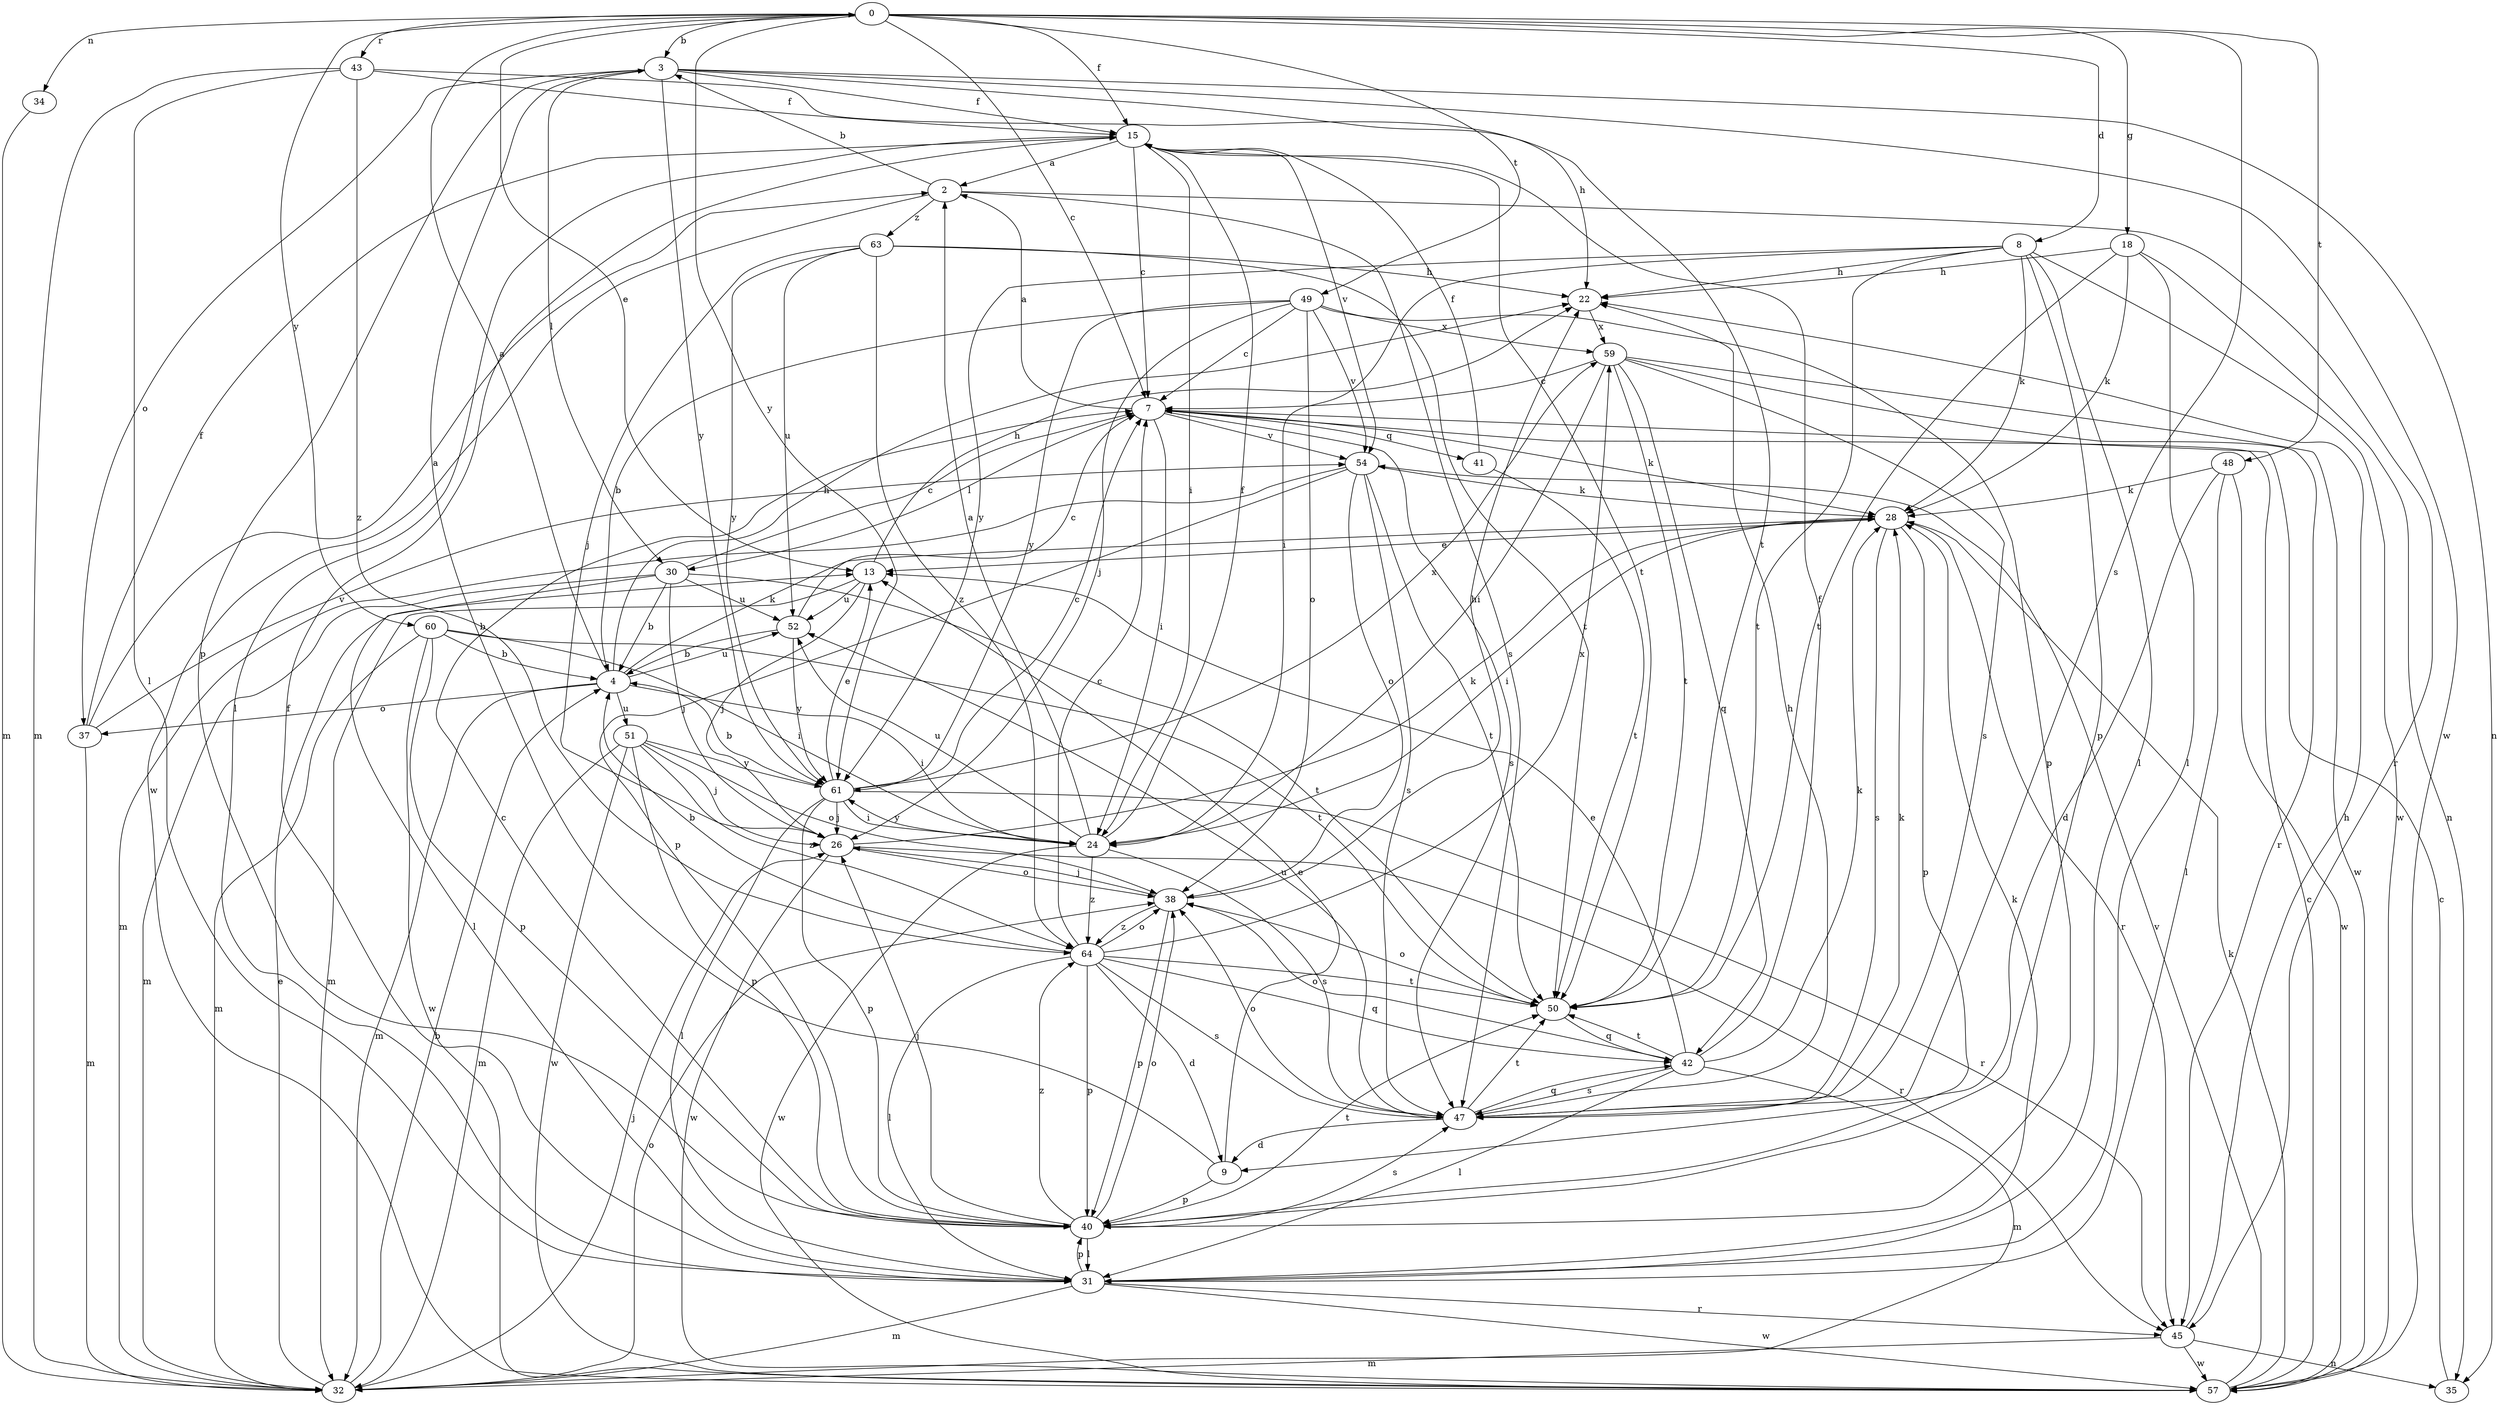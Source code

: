 strict digraph  {
0;
2;
3;
4;
7;
8;
9;
13;
15;
18;
22;
24;
26;
28;
30;
31;
32;
34;
35;
37;
38;
40;
41;
42;
43;
45;
47;
48;
49;
50;
51;
52;
54;
57;
59;
60;
61;
63;
64;
0 -> 3  [label=b];
0 -> 7  [label=c];
0 -> 8  [label=d];
0 -> 13  [label=e];
0 -> 15  [label=f];
0 -> 18  [label=g];
0 -> 34  [label=n];
0 -> 43  [label=r];
0 -> 47  [label=s];
0 -> 48  [label=t];
0 -> 49  [label=t];
0 -> 60  [label=y];
0 -> 61  [label=y];
2 -> 3  [label=b];
2 -> 45  [label=r];
2 -> 47  [label=s];
2 -> 57  [label=w];
2 -> 63  [label=z];
3 -> 15  [label=f];
3 -> 30  [label=l];
3 -> 35  [label=n];
3 -> 37  [label=o];
3 -> 40  [label=p];
3 -> 50  [label=t];
3 -> 57  [label=w];
3 -> 61  [label=y];
4 -> 0  [label=a];
4 -> 22  [label=h];
4 -> 24  [label=i];
4 -> 28  [label=k];
4 -> 32  [label=m];
4 -> 37  [label=o];
4 -> 51  [label=u];
4 -> 52  [label=u];
7 -> 2  [label=a];
7 -> 24  [label=i];
7 -> 28  [label=k];
7 -> 30  [label=l];
7 -> 41  [label=q];
7 -> 47  [label=s];
7 -> 54  [label=v];
8 -> 22  [label=h];
8 -> 24  [label=i];
8 -> 28  [label=k];
8 -> 31  [label=l];
8 -> 40  [label=p];
8 -> 50  [label=t];
8 -> 57  [label=w];
8 -> 61  [label=y];
9 -> 3  [label=b];
9 -> 13  [label=e];
9 -> 40  [label=p];
13 -> 22  [label=h];
13 -> 26  [label=j];
13 -> 32  [label=m];
13 -> 52  [label=u];
15 -> 2  [label=a];
15 -> 7  [label=c];
15 -> 24  [label=i];
15 -> 31  [label=l];
15 -> 50  [label=t];
15 -> 54  [label=v];
18 -> 22  [label=h];
18 -> 28  [label=k];
18 -> 31  [label=l];
18 -> 35  [label=n];
18 -> 50  [label=t];
22 -> 59  [label=x];
24 -> 2  [label=a];
24 -> 15  [label=f];
24 -> 47  [label=s];
24 -> 52  [label=u];
24 -> 57  [label=w];
24 -> 61  [label=y];
24 -> 64  [label=z];
26 -> 28  [label=k];
26 -> 38  [label=o];
26 -> 45  [label=r];
26 -> 57  [label=w];
28 -> 13  [label=e];
28 -> 24  [label=i];
28 -> 40  [label=p];
28 -> 45  [label=r];
28 -> 47  [label=s];
30 -> 4  [label=b];
30 -> 7  [label=c];
30 -> 26  [label=j];
30 -> 31  [label=l];
30 -> 32  [label=m];
30 -> 50  [label=t];
30 -> 52  [label=u];
31 -> 15  [label=f];
31 -> 28  [label=k];
31 -> 32  [label=m];
31 -> 40  [label=p];
31 -> 45  [label=r];
31 -> 57  [label=w];
32 -> 4  [label=b];
32 -> 13  [label=e];
32 -> 26  [label=j];
32 -> 38  [label=o];
34 -> 32  [label=m];
35 -> 7  [label=c];
37 -> 2  [label=a];
37 -> 15  [label=f];
37 -> 32  [label=m];
37 -> 54  [label=v];
38 -> 22  [label=h];
38 -> 26  [label=j];
38 -> 40  [label=p];
38 -> 64  [label=z];
40 -> 7  [label=c];
40 -> 26  [label=j];
40 -> 31  [label=l];
40 -> 38  [label=o];
40 -> 47  [label=s];
40 -> 50  [label=t];
40 -> 64  [label=z];
41 -> 15  [label=f];
41 -> 50  [label=t];
42 -> 13  [label=e];
42 -> 15  [label=f];
42 -> 28  [label=k];
42 -> 31  [label=l];
42 -> 32  [label=m];
42 -> 38  [label=o];
42 -> 47  [label=s];
42 -> 50  [label=t];
43 -> 15  [label=f];
43 -> 22  [label=h];
43 -> 31  [label=l];
43 -> 32  [label=m];
43 -> 64  [label=z];
45 -> 22  [label=h];
45 -> 32  [label=m];
45 -> 35  [label=n];
45 -> 57  [label=w];
47 -> 9  [label=d];
47 -> 22  [label=h];
47 -> 28  [label=k];
47 -> 38  [label=o];
47 -> 42  [label=q];
47 -> 50  [label=t];
47 -> 52  [label=u];
48 -> 9  [label=d];
48 -> 28  [label=k];
48 -> 31  [label=l];
48 -> 57  [label=w];
49 -> 4  [label=b];
49 -> 7  [label=c];
49 -> 26  [label=j];
49 -> 38  [label=o];
49 -> 40  [label=p];
49 -> 54  [label=v];
49 -> 59  [label=x];
49 -> 61  [label=y];
50 -> 38  [label=o];
50 -> 42  [label=q];
51 -> 26  [label=j];
51 -> 32  [label=m];
51 -> 38  [label=o];
51 -> 40  [label=p];
51 -> 57  [label=w];
51 -> 61  [label=y];
51 -> 64  [label=z];
52 -> 4  [label=b];
52 -> 7  [label=c];
52 -> 61  [label=y];
54 -> 28  [label=k];
54 -> 32  [label=m];
54 -> 38  [label=o];
54 -> 40  [label=p];
54 -> 47  [label=s];
54 -> 50  [label=t];
57 -> 7  [label=c];
57 -> 28  [label=k];
57 -> 54  [label=v];
59 -> 7  [label=c];
59 -> 24  [label=i];
59 -> 42  [label=q];
59 -> 45  [label=r];
59 -> 47  [label=s];
59 -> 50  [label=t];
59 -> 57  [label=w];
60 -> 4  [label=b];
60 -> 24  [label=i];
60 -> 32  [label=m];
60 -> 40  [label=p];
60 -> 50  [label=t];
60 -> 57  [label=w];
61 -> 4  [label=b];
61 -> 7  [label=c];
61 -> 13  [label=e];
61 -> 24  [label=i];
61 -> 26  [label=j];
61 -> 31  [label=l];
61 -> 40  [label=p];
61 -> 45  [label=r];
61 -> 59  [label=x];
63 -> 22  [label=h];
63 -> 26  [label=j];
63 -> 50  [label=t];
63 -> 52  [label=u];
63 -> 61  [label=y];
63 -> 64  [label=z];
64 -> 4  [label=b];
64 -> 7  [label=c];
64 -> 9  [label=d];
64 -> 31  [label=l];
64 -> 38  [label=o];
64 -> 40  [label=p];
64 -> 42  [label=q];
64 -> 47  [label=s];
64 -> 50  [label=t];
64 -> 59  [label=x];
}

